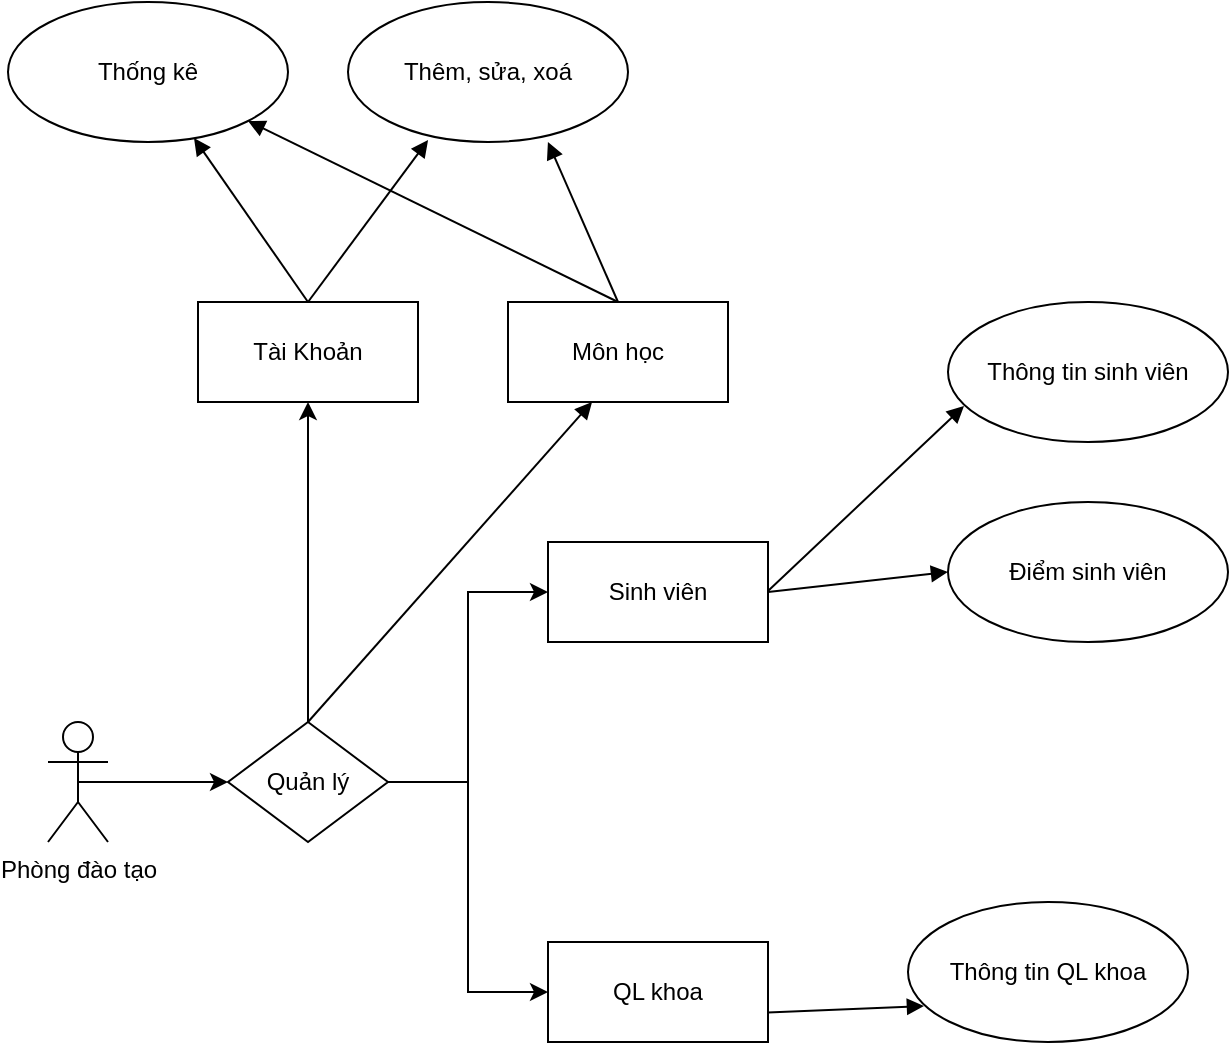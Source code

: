 <mxfile version="26.0.3">
  <diagram name="Page-1" id="J86YOnv-guk3V2KlRrd4">
    <mxGraphModel dx="984" dy="1864" grid="1" gridSize="10" guides="1" tooltips="1" connect="1" arrows="1" fold="1" page="1" pageScale="1" pageWidth="827" pageHeight="1169" math="0" shadow="0">
      <root>
        <mxCell id="0" />
        <mxCell id="1" parent="0" />
        <mxCell id="4JXuVp3Vluo4T6xKa9MZ-11" style="edgeStyle=orthogonalEdgeStyle;rounded=0;orthogonalLoop=1;jettySize=auto;html=1;exitX=0.5;exitY=0.5;exitDx=0;exitDy=0;exitPerimeter=0;entryX=0;entryY=0.5;entryDx=0;entryDy=0;" edge="1" parent="1" source="4JXuVp3Vluo4T6xKa9MZ-1" target="4JXuVp3Vluo4T6xKa9MZ-9">
          <mxGeometry relative="1" as="geometry" />
        </mxCell>
        <mxCell id="4JXuVp3Vluo4T6xKa9MZ-1" value="Phòng đào tạo" style="shape=umlActor;verticalLabelPosition=bottom;verticalAlign=top;html=1;" vertex="1" parent="1">
          <mxGeometry x="30" y="170" width="30" height="60" as="geometry" />
        </mxCell>
        <mxCell id="4JXuVp3Vluo4T6xKa9MZ-4" value="Sinh viên" style="html=1;whiteSpace=wrap;" vertex="1" parent="1">
          <mxGeometry x="280" y="80" width="110" height="50" as="geometry" />
        </mxCell>
        <mxCell id="4JXuVp3Vluo4T6xKa9MZ-5" value="QL khoa" style="html=1;whiteSpace=wrap;" vertex="1" parent="1">
          <mxGeometry x="280" y="280" width="110" height="50" as="geometry" />
        </mxCell>
        <mxCell id="4JXuVp3Vluo4T6xKa9MZ-13" style="edgeStyle=orthogonalEdgeStyle;rounded=0;orthogonalLoop=1;jettySize=auto;html=1;entryX=0;entryY=0.5;entryDx=0;entryDy=0;" edge="1" parent="1" source="4JXuVp3Vluo4T6xKa9MZ-9" target="4JXuVp3Vluo4T6xKa9MZ-5">
          <mxGeometry relative="1" as="geometry" />
        </mxCell>
        <mxCell id="4JXuVp3Vluo4T6xKa9MZ-22" style="edgeStyle=orthogonalEdgeStyle;rounded=0;orthogonalLoop=1;jettySize=auto;html=1;entryX=0.5;entryY=1;entryDx=0;entryDy=0;" edge="1" parent="1" source="4JXuVp3Vluo4T6xKa9MZ-9" target="4JXuVp3Vluo4T6xKa9MZ-21">
          <mxGeometry relative="1" as="geometry" />
        </mxCell>
        <mxCell id="4JXuVp3Vluo4T6xKa9MZ-9" value="Quản lý" style="shape=rhombus;perimeter=rhombusPerimeter;whiteSpace=wrap;html=1;align=center;" vertex="1" parent="1">
          <mxGeometry x="120" y="170" width="80" height="60" as="geometry" />
        </mxCell>
        <mxCell id="4JXuVp3Vluo4T6xKa9MZ-12" style="edgeStyle=orthogonalEdgeStyle;rounded=0;orthogonalLoop=1;jettySize=auto;html=1;exitX=1;exitY=0.5;exitDx=0;exitDy=0;entryX=0;entryY=0.5;entryDx=0;entryDy=0;" edge="1" parent="1" source="4JXuVp3Vluo4T6xKa9MZ-9" target="4JXuVp3Vluo4T6xKa9MZ-4">
          <mxGeometry relative="1" as="geometry">
            <mxPoint x="55" y="210" as="sourcePoint" />
            <mxPoint x="130" y="210" as="targetPoint" />
          </mxGeometry>
        </mxCell>
        <mxCell id="4JXuVp3Vluo4T6xKa9MZ-14" value="Thông tin sinh viên" style="ellipse;whiteSpace=wrap;html=1;" vertex="1" parent="1">
          <mxGeometry x="480" y="-40" width="140" height="70" as="geometry" />
        </mxCell>
        <mxCell id="4JXuVp3Vluo4T6xKa9MZ-15" value="" style="html=1;verticalAlign=bottom;endArrow=block;curved=0;rounded=0;entryX=0.057;entryY=0.743;entryDx=0;entryDy=0;entryPerimeter=0;" edge="1" parent="1" target="4JXuVp3Vluo4T6xKa9MZ-14">
          <mxGeometry width="80" relative="1" as="geometry">
            <mxPoint x="390" y="104.5" as="sourcePoint" />
            <mxPoint x="470" y="104.5" as="targetPoint" />
            <mxPoint as="offset" />
          </mxGeometry>
        </mxCell>
        <mxCell id="4JXuVp3Vluo4T6xKa9MZ-16" value="" style="html=1;verticalAlign=bottom;endArrow=block;curved=0;rounded=0;entryX=0;entryY=0.5;entryDx=0;entryDy=0;exitX=1;exitY=0.5;exitDx=0;exitDy=0;" edge="1" parent="1" source="4JXuVp3Vluo4T6xKa9MZ-4" target="4JXuVp3Vluo4T6xKa9MZ-17">
          <mxGeometry width="80" relative="1" as="geometry">
            <mxPoint x="400" y="114.5" as="sourcePoint" />
            <mxPoint x="498" y="32" as="targetPoint" />
            <mxPoint as="offset" />
          </mxGeometry>
        </mxCell>
        <mxCell id="4JXuVp3Vluo4T6xKa9MZ-17" value="Điểm sinh viên" style="ellipse;whiteSpace=wrap;html=1;" vertex="1" parent="1">
          <mxGeometry x="480" y="60" width="140" height="70" as="geometry" />
        </mxCell>
        <mxCell id="4JXuVp3Vluo4T6xKa9MZ-21" value="Tài Khoản" style="html=1;whiteSpace=wrap;" vertex="1" parent="1">
          <mxGeometry x="105" y="-40" width="110" height="50" as="geometry" />
        </mxCell>
        <mxCell id="4JXuVp3Vluo4T6xKa9MZ-23" value="" style="html=1;verticalAlign=bottom;endArrow=block;curved=0;rounded=0;entryX=0.286;entryY=0.986;entryDx=0;entryDy=0;entryPerimeter=0;" edge="1" parent="1" target="4JXuVp3Vluo4T6xKa9MZ-24">
          <mxGeometry width="80" relative="1" as="geometry">
            <mxPoint x="160" y="-40" as="sourcePoint" />
            <mxPoint x="258" y="-122.5" as="targetPoint" />
            <mxPoint as="offset" />
          </mxGeometry>
        </mxCell>
        <mxCell id="4JXuVp3Vluo4T6xKa9MZ-24" value="Thêm, sửa, xoá" style="ellipse;whiteSpace=wrap;html=1;" vertex="1" parent="1">
          <mxGeometry x="180" y="-190" width="140" height="70" as="geometry" />
        </mxCell>
        <mxCell id="4JXuVp3Vluo4T6xKa9MZ-25" value="Thông tin QL khoa" style="ellipse;whiteSpace=wrap;html=1;" vertex="1" parent="1">
          <mxGeometry x="460" y="260" width="140" height="70" as="geometry" />
        </mxCell>
        <mxCell id="4JXuVp3Vluo4T6xKa9MZ-26" value="" style="html=1;verticalAlign=bottom;endArrow=block;curved=0;rounded=0;entryX=0.057;entryY=0.743;entryDx=0;entryDy=0;entryPerimeter=0;exitX=0.999;exitY=0.706;exitDx=0;exitDy=0;exitPerimeter=0;" edge="1" parent="1" target="4JXuVp3Vluo4T6xKa9MZ-25" source="4JXuVp3Vluo4T6xKa9MZ-5">
          <mxGeometry width="80" relative="1" as="geometry">
            <mxPoint x="390" y="314.5" as="sourcePoint" />
            <mxPoint x="470" y="314.5" as="targetPoint" />
            <mxPoint as="offset" />
          </mxGeometry>
        </mxCell>
        <mxCell id="4JXuVp3Vluo4T6xKa9MZ-31" value="" style="html=1;verticalAlign=bottom;endArrow=block;curved=0;rounded=0;" edge="1" parent="1" target="4JXuVp3Vluo4T6xKa9MZ-32">
          <mxGeometry width="80" relative="1" as="geometry">
            <mxPoint x="160" y="-40" as="sourcePoint" />
            <mxPoint x="130" y="-120" as="targetPoint" />
            <mxPoint as="offset" />
          </mxGeometry>
        </mxCell>
        <mxCell id="4JXuVp3Vluo4T6xKa9MZ-32" value="Thống kê" style="ellipse;whiteSpace=wrap;html=1;" vertex="1" parent="1">
          <mxGeometry x="10" y="-190" width="140" height="70" as="geometry" />
        </mxCell>
        <mxCell id="4JXuVp3Vluo4T6xKa9MZ-33" value="" style="html=1;verticalAlign=bottom;endArrow=block;curved=0;rounded=0;exitX=0.5;exitY=0;exitDx=0;exitDy=0;entryX=0.382;entryY=1;entryDx=0;entryDy=0;entryPerimeter=0;" edge="1" parent="1" source="4JXuVp3Vluo4T6xKa9MZ-9" target="4JXuVp3Vluo4T6xKa9MZ-34">
          <mxGeometry width="80" relative="1" as="geometry">
            <mxPoint x="170" y="-30" as="sourcePoint" />
            <mxPoint x="270" y="40" as="targetPoint" />
            <mxPoint as="offset" />
          </mxGeometry>
        </mxCell>
        <mxCell id="4JXuVp3Vluo4T6xKa9MZ-34" value="Môn học" style="html=1;whiteSpace=wrap;" vertex="1" parent="1">
          <mxGeometry x="260" y="-40" width="110" height="50" as="geometry" />
        </mxCell>
        <mxCell id="4JXuVp3Vluo4T6xKa9MZ-35" value="" style="html=1;verticalAlign=bottom;endArrow=block;curved=0;rounded=0;exitX=0.5;exitY=0;exitDx=0;exitDy=0;" edge="1" parent="1" source="4JXuVp3Vluo4T6xKa9MZ-34" target="4JXuVp3Vluo4T6xKa9MZ-32">
          <mxGeometry width="80" relative="1" as="geometry">
            <mxPoint x="170" y="-30" as="sourcePoint" />
            <mxPoint x="230" y="-111" as="targetPoint" />
            <mxPoint as="offset" />
          </mxGeometry>
        </mxCell>
        <mxCell id="4JXuVp3Vluo4T6xKa9MZ-36" value="" style="html=1;verticalAlign=bottom;endArrow=block;curved=0;rounded=0;entryX=0.714;entryY=1;entryDx=0;entryDy=0;entryPerimeter=0;exitX=0.5;exitY=0;exitDx=0;exitDy=0;" edge="1" parent="1" source="4JXuVp3Vluo4T6xKa9MZ-34" target="4JXuVp3Vluo4T6xKa9MZ-24">
          <mxGeometry width="80" relative="1" as="geometry">
            <mxPoint x="170" y="-30" as="sourcePoint" />
            <mxPoint x="230" y="-111" as="targetPoint" />
            <mxPoint as="offset" />
          </mxGeometry>
        </mxCell>
      </root>
    </mxGraphModel>
  </diagram>
</mxfile>

